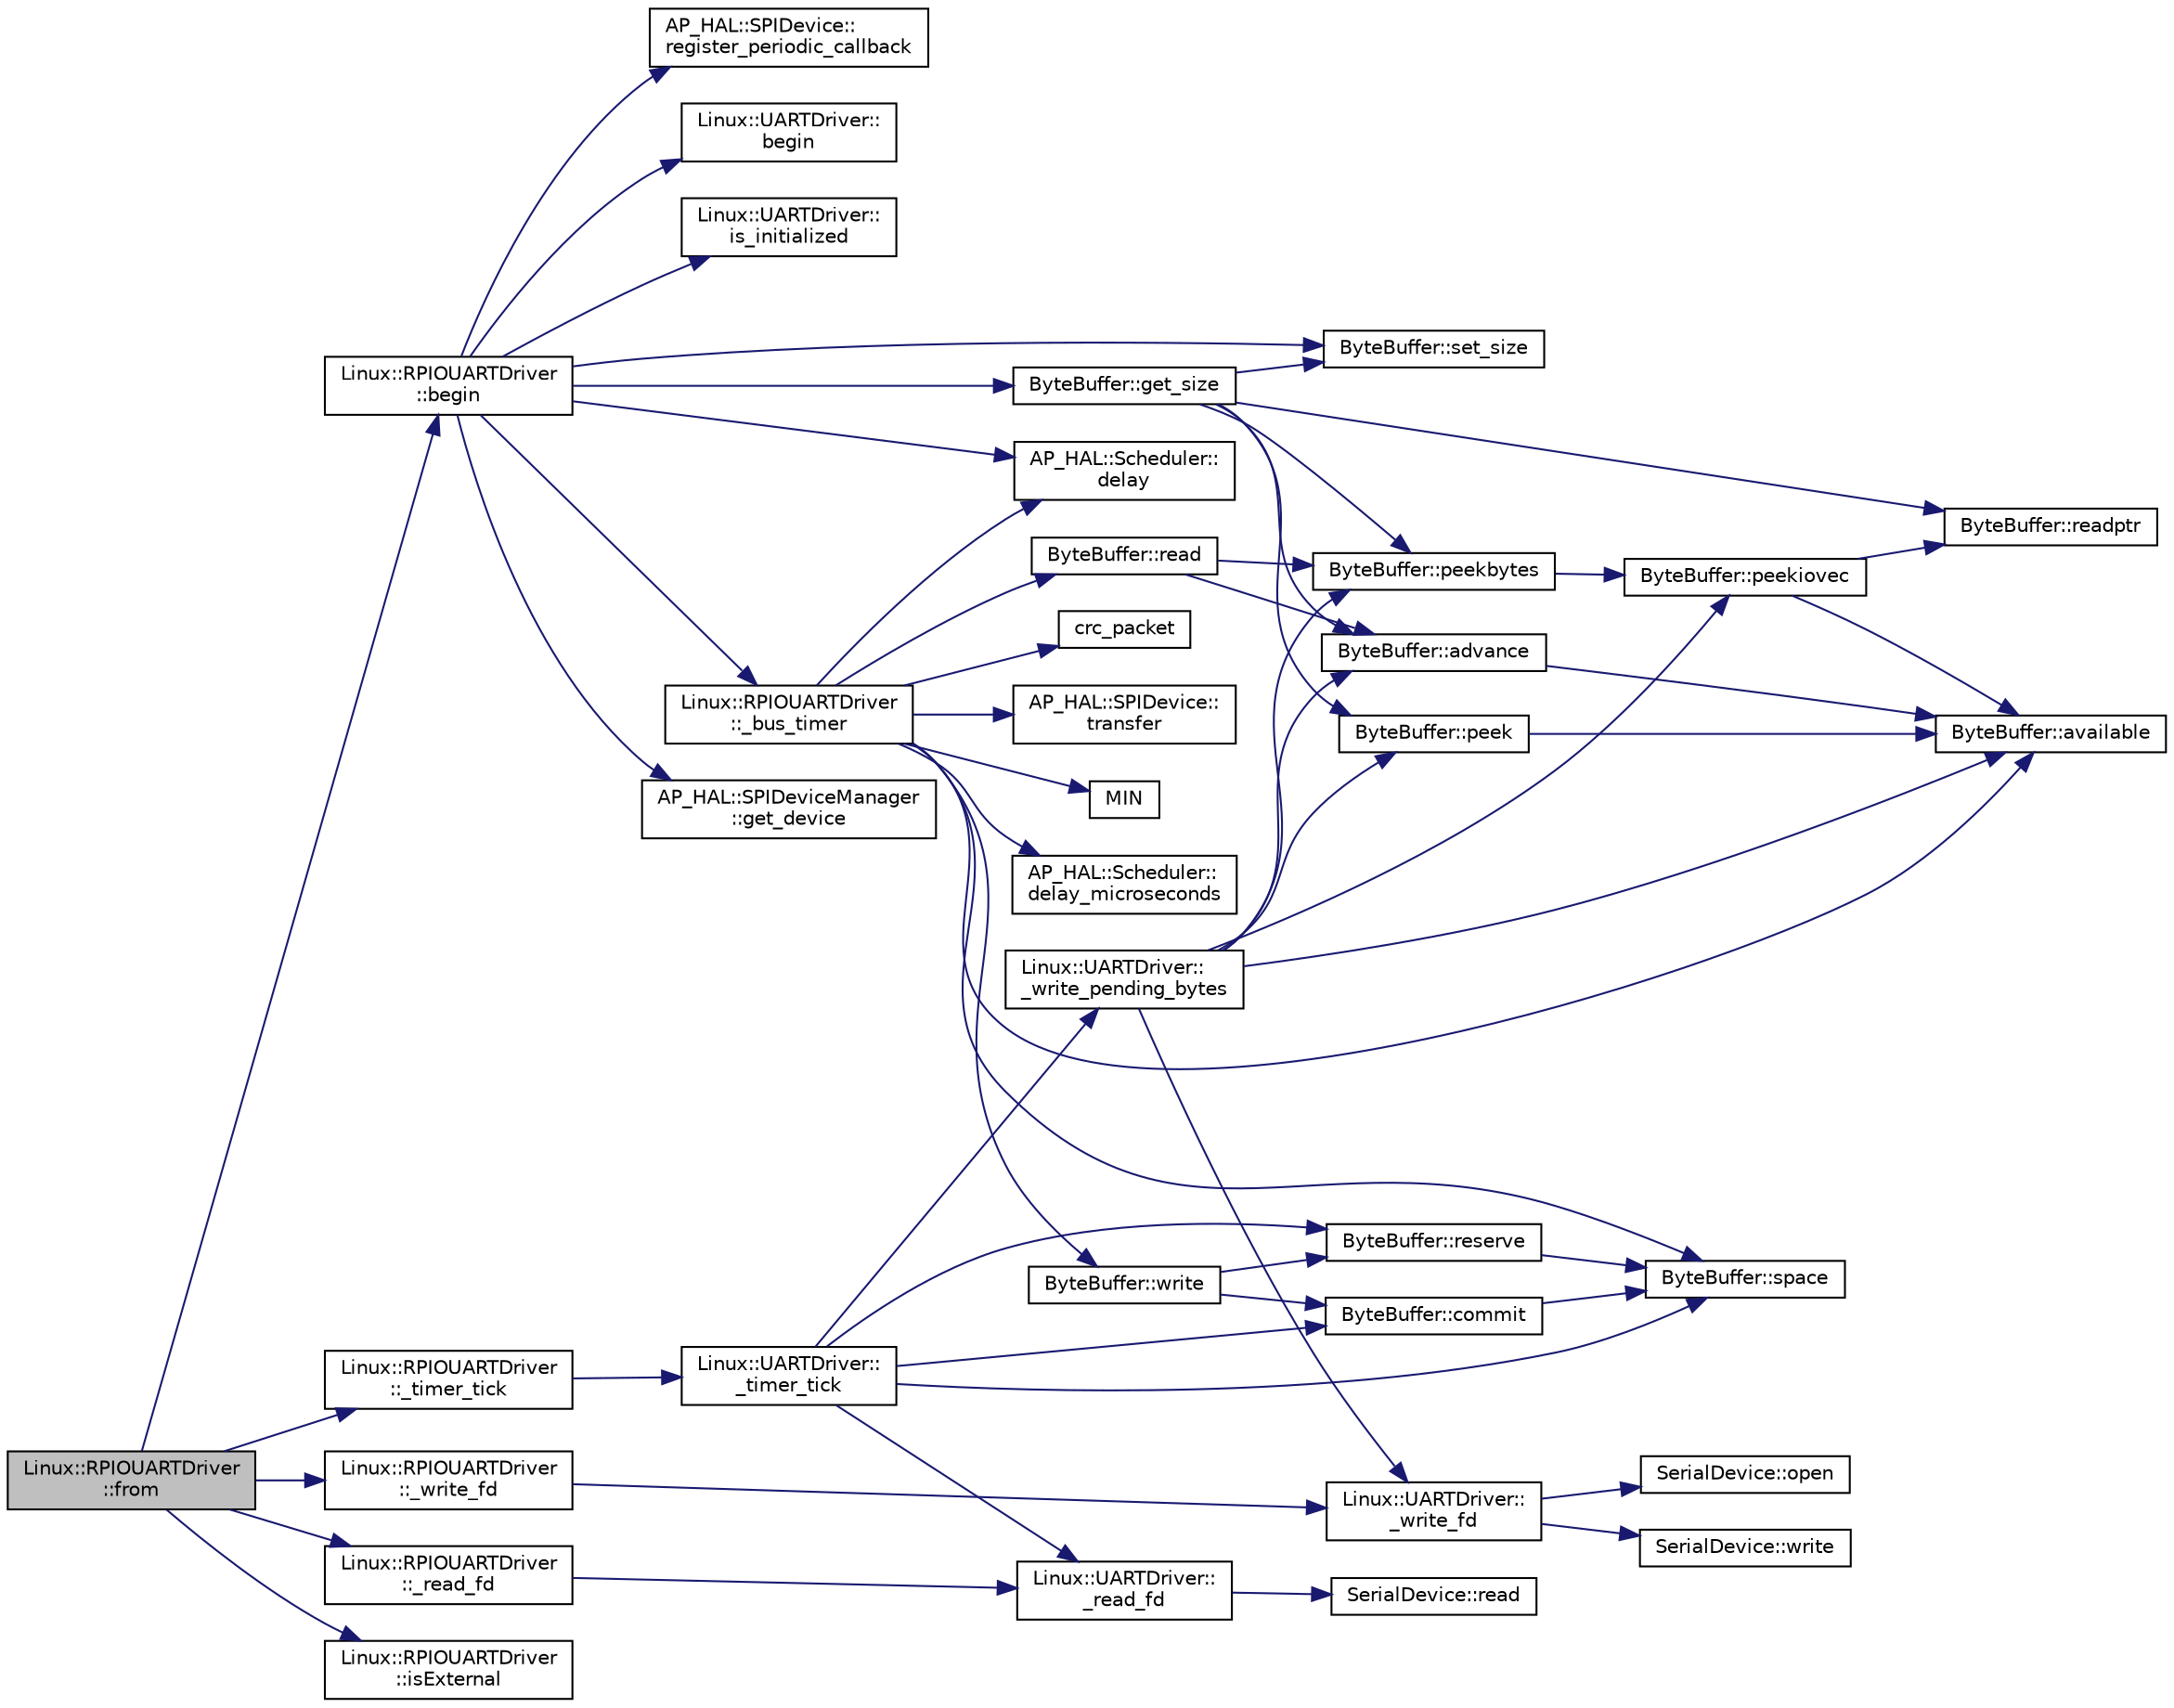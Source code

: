 digraph "Linux::RPIOUARTDriver::from"
{
 // INTERACTIVE_SVG=YES
  edge [fontname="Helvetica",fontsize="10",labelfontname="Helvetica",labelfontsize="10"];
  node [fontname="Helvetica",fontsize="10",shape=record];
  rankdir="LR";
  Node1 [label="Linux::RPIOUARTDriver\l::from",height=0.2,width=0.4,color="black", fillcolor="grey75", style="filled", fontcolor="black"];
  Node1 -> Node2 [color="midnightblue",fontsize="10",style="solid",fontname="Helvetica"];
  Node2 [label="Linux::RPIOUARTDriver\l::begin",height=0.2,width=0.4,color="black", fillcolor="white", style="filled",URL="$classLinux_1_1RPIOUARTDriver.html#ab1aeed6da0769e1add420c3946f68769"];
  Node2 -> Node3 [color="midnightblue",fontsize="10",style="solid",fontname="Helvetica"];
  Node3 [label="Linux::UARTDriver::\lbegin",height=0.2,width=0.4,color="black", fillcolor="white", style="filled",URL="$classLinux_1_1UARTDriver.html#aaa27a8026de1d38da1a5ae5c1f1b42d5"];
  Node2 -> Node4 [color="midnightblue",fontsize="10",style="solid",fontname="Helvetica"];
  Node4 [label="Linux::UARTDriver::\lis_initialized",height=0.2,width=0.4,color="black", fillcolor="white", style="filled",URL="$classLinux_1_1UARTDriver.html#a521603c616e1fe6ee0e1315c78fee504"];
  Node2 -> Node5 [color="midnightblue",fontsize="10",style="solid",fontname="Helvetica"];
  Node5 [label="AP_HAL::Scheduler::\ldelay",height=0.2,width=0.4,color="black", fillcolor="white", style="filled",URL="$classAP__HAL_1_1Scheduler.html#ab3175e2e6223ccfe82f957e41cc12b26"];
  Node2 -> Node6 [color="midnightblue",fontsize="10",style="solid",fontname="Helvetica"];
  Node6 [label="ByteBuffer::set_size",height=0.2,width=0.4,color="black", fillcolor="white", style="filled",URL="$classByteBuffer.html#a4279e626cb21779cc92f7cf63b9cb3f7"];
  Node2 -> Node7 [color="midnightblue",fontsize="10",style="solid",fontname="Helvetica"];
  Node7 [label="AP_HAL::SPIDeviceManager\l::get_device",height=0.2,width=0.4,color="black", fillcolor="white", style="filled",URL="$classAP__HAL_1_1SPIDeviceManager.html#a84c4a9ff2ae0cdaa9a0bc8a3f0939893"];
  Node2 -> Node8 [color="midnightblue",fontsize="10",style="solid",fontname="Helvetica"];
  Node8 [label="AP_HAL::SPIDevice::\lregister_periodic_callback",height=0.2,width=0.4,color="black", fillcolor="white", style="filled",URL="$classAP__HAL_1_1SPIDevice.html#a61c9915cdc8f92aed66bb5f1b09e57bb"];
  Node2 -> Node9 [color="midnightblue",fontsize="10",style="solid",fontname="Helvetica"];
  Node9 [label="Linux::RPIOUARTDriver\l::_bus_timer",height=0.2,width=0.4,color="black", fillcolor="white", style="filled",URL="$classLinux_1_1RPIOUARTDriver.html#a09b3461bbc404cff4ad3e73a98200bd8"];
  Node9 -> Node10 [color="midnightblue",fontsize="10",style="solid",fontname="Helvetica"];
  Node10 [label="crc_packet",height=0.2,width=0.4,color="black", fillcolor="white", style="filled",URL="$px4io__protocol_8h.html#abe83ee7cb08ded2374a1a97e0279e07b"];
  Node9 -> Node11 [color="midnightblue",fontsize="10",style="solid",fontname="Helvetica"];
  Node11 [label="AP_HAL::SPIDevice::\ltransfer",height=0.2,width=0.4,color="black", fillcolor="white", style="filled",URL="$classAP__HAL_1_1SPIDevice.html#a57f3011db8365847b675246cbd0ccc7f"];
  Node9 -> Node5 [color="midnightblue",fontsize="10",style="solid",fontname="Helvetica"];
  Node9 -> Node12 [color="midnightblue",fontsize="10",style="solid",fontname="Helvetica"];
  Node12 [label="MIN",height=0.2,width=0.4,color="black", fillcolor="white", style="filled",URL="$AP__Math_8h.html#a6b187a3fa1e9f663e89175e7e8e213d6"];
  Node9 -> Node13 [color="midnightblue",fontsize="10",style="solid",fontname="Helvetica"];
  Node13 [label="ByteBuffer::available",height=0.2,width=0.4,color="black", fillcolor="white", style="filled",URL="$classByteBuffer.html#aacbc04305e267a33a431f8736f8d0d5d"];
  Node9 -> Node14 [color="midnightblue",fontsize="10",style="solid",fontname="Helvetica"];
  Node14 [label="ByteBuffer::read",height=0.2,width=0.4,color="black", fillcolor="white", style="filled",URL="$classByteBuffer.html#ac9f5cce862fd90705d27cf1d7ba24ebc"];
  Node14 -> Node15 [color="midnightblue",fontsize="10",style="solid",fontname="Helvetica"];
  Node15 [label="ByteBuffer::peekbytes",height=0.2,width=0.4,color="black", fillcolor="white", style="filled",URL="$classByteBuffer.html#af34d398a28a23bf19cad598487eeb54d"];
  Node15 -> Node16 [color="midnightblue",fontsize="10",style="solid",fontname="Helvetica"];
  Node16 [label="ByteBuffer::peekiovec",height=0.2,width=0.4,color="black", fillcolor="white", style="filled",URL="$classByteBuffer.html#a413289b6d4cc7f9550b9c75dc7e886d5"];
  Node16 -> Node13 [color="midnightblue",fontsize="10",style="solid",fontname="Helvetica"];
  Node16 -> Node17 [color="midnightblue",fontsize="10",style="solid",fontname="Helvetica"];
  Node17 [label="ByteBuffer::readptr",height=0.2,width=0.4,color="black", fillcolor="white", style="filled",URL="$classByteBuffer.html#ac8877785d9931ae293a216b46951b4a1"];
  Node14 -> Node18 [color="midnightblue",fontsize="10",style="solid",fontname="Helvetica"];
  Node18 [label="ByteBuffer::advance",height=0.2,width=0.4,color="black", fillcolor="white", style="filled",URL="$classByteBuffer.html#a876a74665a4f4358cf2a57941543d0d6"];
  Node18 -> Node13 [color="midnightblue",fontsize="10",style="solid",fontname="Helvetica"];
  Node9 -> Node19 [color="midnightblue",fontsize="10",style="solid",fontname="Helvetica"];
  Node19 [label="AP_HAL::Scheduler::\ldelay_microseconds",height=0.2,width=0.4,color="black", fillcolor="white", style="filled",URL="$classAP__HAL_1_1Scheduler.html#a78c4f1b1f192ac1c99544b6cc8f099b0"];
  Node9 -> Node20 [color="midnightblue",fontsize="10",style="solid",fontname="Helvetica"];
  Node20 [label="ByteBuffer::space",height=0.2,width=0.4,color="black", fillcolor="white", style="filled",URL="$classByteBuffer.html#a3b74f00bbdcb833f98ed59facfa41478"];
  Node9 -> Node21 [color="midnightblue",fontsize="10",style="solid",fontname="Helvetica"];
  Node21 [label="ByteBuffer::write",height=0.2,width=0.4,color="black", fillcolor="white", style="filled",URL="$classByteBuffer.html#ac57883bb2bce8263d26221a250f452dc"];
  Node21 -> Node22 [color="midnightblue",fontsize="10",style="solid",fontname="Helvetica"];
  Node22 [label="ByteBuffer::reserve",height=0.2,width=0.4,color="black", fillcolor="white", style="filled",URL="$classByteBuffer.html#ad5f9e7af638987efeadb7b4bb9c0ae28"];
  Node22 -> Node20 [color="midnightblue",fontsize="10",style="solid",fontname="Helvetica"];
  Node21 -> Node23 [color="midnightblue",fontsize="10",style="solid",fontname="Helvetica"];
  Node23 [label="ByteBuffer::commit",height=0.2,width=0.4,color="black", fillcolor="white", style="filled",URL="$classByteBuffer.html#a866914509694b8f71af1280ad2eba222"];
  Node23 -> Node20 [color="midnightblue",fontsize="10",style="solid",fontname="Helvetica"];
  Node2 -> Node24 [color="midnightblue",fontsize="10",style="solid",fontname="Helvetica"];
  Node24 [label="ByteBuffer::get_size",height=0.2,width=0.4,color="black", fillcolor="white", style="filled",URL="$classByteBuffer.html#abffbbc49b95018491a103ea32d44b54a"];
  Node24 -> Node6 [color="midnightblue",fontsize="10",style="solid",fontname="Helvetica"];
  Node24 -> Node18 [color="midnightblue",fontsize="10",style="solid",fontname="Helvetica"];
  Node24 -> Node17 [color="midnightblue",fontsize="10",style="solid",fontname="Helvetica"];
  Node24 -> Node25 [color="midnightblue",fontsize="10",style="solid",fontname="Helvetica"];
  Node25 [label="ByteBuffer::peek",height=0.2,width=0.4,color="black", fillcolor="white", style="filled",URL="$classByteBuffer.html#afe100bddde679bb1130338073ec5a9a9"];
  Node25 -> Node13 [color="midnightblue",fontsize="10",style="solid",fontname="Helvetica"];
  Node24 -> Node15 [color="midnightblue",fontsize="10",style="solid",fontname="Helvetica"];
  Node1 -> Node26 [color="midnightblue",fontsize="10",style="solid",fontname="Helvetica"];
  Node26 [label="Linux::RPIOUARTDriver\l::_timer_tick",height=0.2,width=0.4,color="black", fillcolor="white", style="filled",URL="$classLinux_1_1RPIOUARTDriver.html#ab5553bf130bd1b133d8c03fd67b769be"];
  Node26 -> Node27 [color="midnightblue",fontsize="10",style="solid",fontname="Helvetica"];
  Node27 [label="Linux::UARTDriver::\l_timer_tick",height=0.2,width=0.4,color="black", fillcolor="white", style="filled",URL="$classLinux_1_1UARTDriver.html#a0518ce1498288dc92caf6bec9ed99b1b"];
  Node27 -> Node28 [color="midnightblue",fontsize="10",style="solid",fontname="Helvetica"];
  Node28 [label="Linux::UARTDriver::\l_write_pending_bytes",height=0.2,width=0.4,color="black", fillcolor="white", style="filled",URL="$classLinux_1_1UARTDriver.html#a9d1e3a24e3ad028cad337132cf3a3f7f"];
  Node28 -> Node13 [color="midnightblue",fontsize="10",style="solid",fontname="Helvetica"];
  Node28 -> Node25 [color="midnightblue",fontsize="10",style="solid",fontname="Helvetica"];
  Node28 -> Node15 [color="midnightblue",fontsize="10",style="solid",fontname="Helvetica"];
  Node28 -> Node29 [color="midnightblue",fontsize="10",style="solid",fontname="Helvetica"];
  Node29 [label="Linux::UARTDriver::\l_write_fd",height=0.2,width=0.4,color="black", fillcolor="white", style="filled",URL="$classLinux_1_1UARTDriver.html#a6c5b8c25e9154e44794622411eda0bd4"];
  Node29 -> Node30 [color="midnightblue",fontsize="10",style="solid",fontname="Helvetica"];
  Node30 [label="SerialDevice::open",height=0.2,width=0.4,color="black", fillcolor="white", style="filled",URL="$classSerialDevice.html#aaad60303d5def2e5abf4b9988e74ff2d"];
  Node29 -> Node31 [color="midnightblue",fontsize="10",style="solid",fontname="Helvetica"];
  Node31 [label="SerialDevice::write",height=0.2,width=0.4,color="black", fillcolor="white", style="filled",URL="$classSerialDevice.html#a93c12dd5e93213bb98b83924a07ed040"];
  Node28 -> Node18 [color="midnightblue",fontsize="10",style="solid",fontname="Helvetica"];
  Node28 -> Node16 [color="midnightblue",fontsize="10",style="solid",fontname="Helvetica"];
  Node27 -> Node22 [color="midnightblue",fontsize="10",style="solid",fontname="Helvetica"];
  Node27 -> Node20 [color="midnightblue",fontsize="10",style="solid",fontname="Helvetica"];
  Node27 -> Node32 [color="midnightblue",fontsize="10",style="solid",fontname="Helvetica"];
  Node32 [label="Linux::UARTDriver::\l_read_fd",height=0.2,width=0.4,color="black", fillcolor="white", style="filled",URL="$classLinux_1_1UARTDriver.html#a06fc9c8a1e15a9a2e8c24e591678f375"];
  Node32 -> Node33 [color="midnightblue",fontsize="10",style="solid",fontname="Helvetica"];
  Node33 [label="SerialDevice::read",height=0.2,width=0.4,color="black", fillcolor="white", style="filled",URL="$classSerialDevice.html#ab9d80891c101e2dd0ab0ce378a4e4982"];
  Node27 -> Node23 [color="midnightblue",fontsize="10",style="solid",fontname="Helvetica"];
  Node1 -> Node34 [color="midnightblue",fontsize="10",style="solid",fontname="Helvetica"];
  Node34 [label="Linux::RPIOUARTDriver\l::isExternal",height=0.2,width=0.4,color="black", fillcolor="white", style="filled",URL="$classLinux_1_1RPIOUARTDriver.html#a599509a5ed96b75d188b9a30a3e0ef89"];
  Node1 -> Node35 [color="midnightblue",fontsize="10",style="solid",fontname="Helvetica"];
  Node35 [label="Linux::RPIOUARTDriver\l::_write_fd",height=0.2,width=0.4,color="black", fillcolor="white", style="filled",URL="$classLinux_1_1RPIOUARTDriver.html#a28f3b5fd255a2f51fd0bfa2189451b32"];
  Node35 -> Node29 [color="midnightblue",fontsize="10",style="solid",fontname="Helvetica"];
  Node1 -> Node36 [color="midnightblue",fontsize="10",style="solid",fontname="Helvetica"];
  Node36 [label="Linux::RPIOUARTDriver\l::_read_fd",height=0.2,width=0.4,color="black", fillcolor="white", style="filled",URL="$classLinux_1_1RPIOUARTDriver.html#aba9d09fb631b6a3bfa58fe0f25f08b9c"];
  Node36 -> Node32 [color="midnightblue",fontsize="10",style="solid",fontname="Helvetica"];
}
